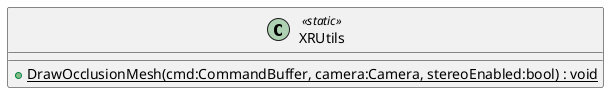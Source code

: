 @startuml
class XRUtils <<static>> {
    + {static} DrawOcclusionMesh(cmd:CommandBuffer, camera:Camera, stereoEnabled:bool) : void
}
@enduml
